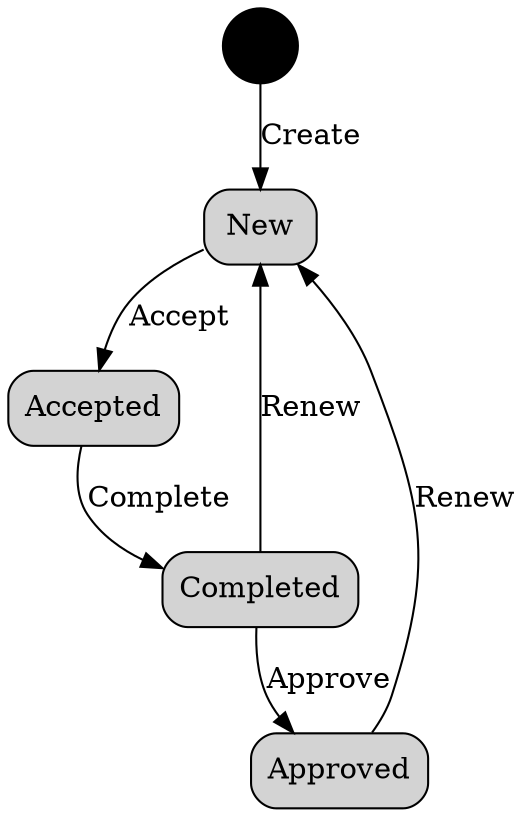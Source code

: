 digraph SD_HD0 {
 rankdir="TB";
 overlap="false";
 {
  node [shape="circle",style="filled",fillcolor="black"];
  start	[label=""];
 }
 {
  node	[shape="rectangle",style="rounded,filled",fillcolor="lightgrey"];
  n00	[label="New"];
  n01	[label="Accepted"];
  n02	[label="Completed"];
  n03	[label="Approved"];
 }
 start -> n00 [label="Create"];
 n00 -> n01 [label="Accept"];
 n01 -> n02 [label="Complete"];
 n02 -> n03 [label="Approve"];
 n02 -> n00 [label="Renew"];
 n03 -> n00 [label="Renew"];
}
